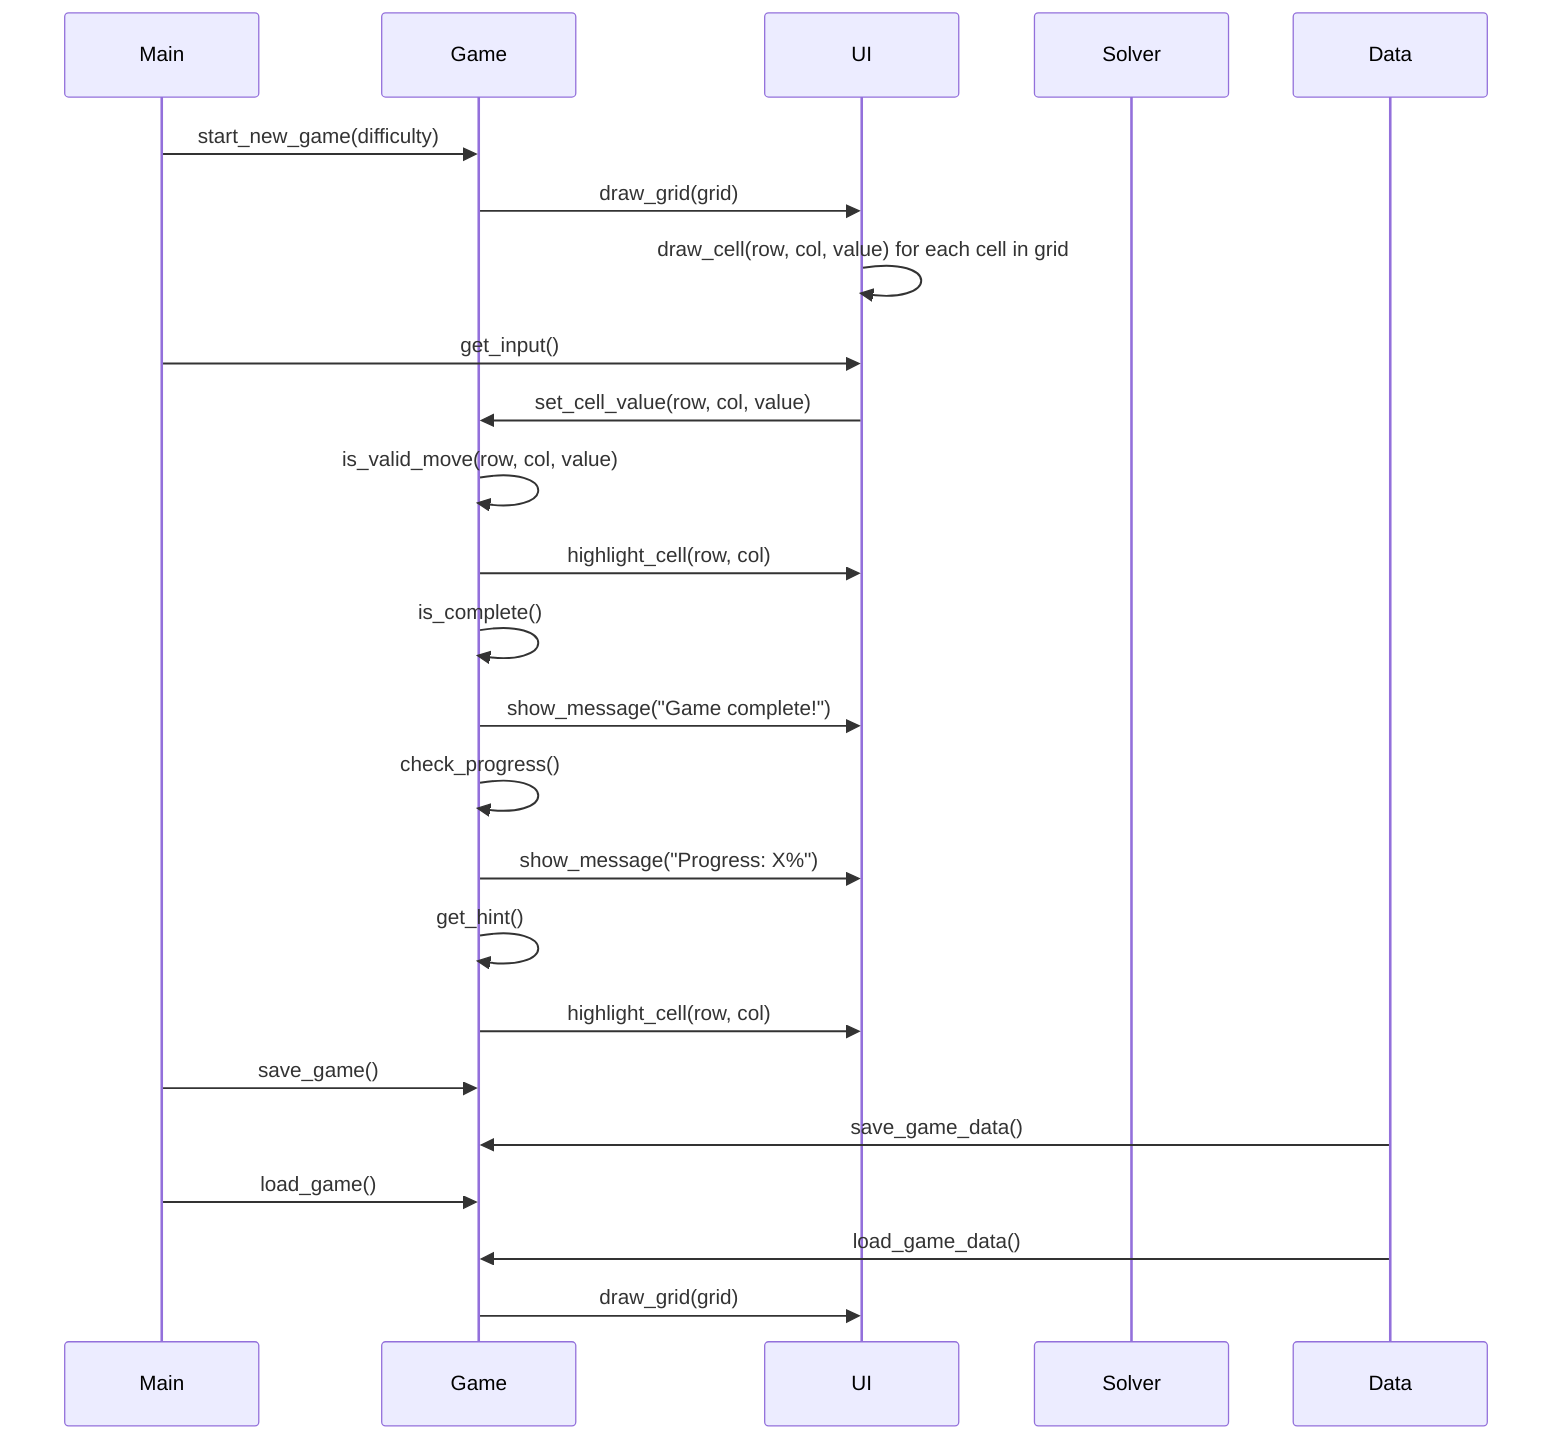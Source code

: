 sequenceDiagram
    participant M as Main
    participant G as Game
    participant U as UI
    participant S as Solver
    participant D as Data

    M->>G: start_new_game(difficulty)
    G->>U: draw_grid(grid)
    U->>U: draw_cell(row, col, value) for each cell in grid
    M->>U: get_input()
    U->>G: set_cell_value(row, col, value)
    G->>G: is_valid_move(row, col, value)
    G->>U: highlight_cell(row, col)
    G->>G: is_complete()
    G->>U: show_message("Game complete!")
    G->>G: check_progress()
    G->>U: show_message("Progress: X%")
    G->>G: get_hint()
    G->>U: highlight_cell(row, col)
    M->>G: save_game()
    D->>G: save_game_data()
    M->>G: load_game()
    D->>G: load_game_data()
    G->>U: draw_grid(grid)